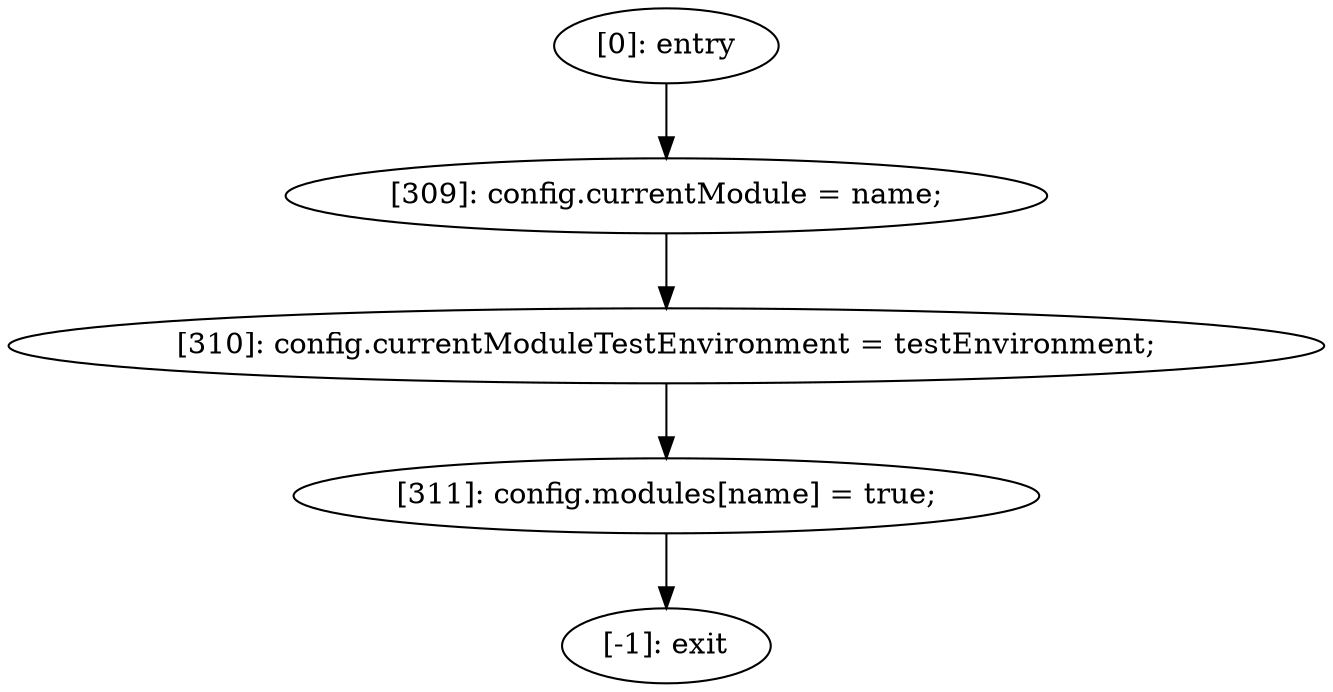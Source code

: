 digraph {
"0" [label="[309]: config.currentModule = name;\n"] 
"1" [label="[310]: config.currentModuleTestEnvironment = testEnvironment;\n"] 
"2" [label="[311]: config.modules[name] = true;\n"] 
"3" [label="[-1]: exit"] 
"4" [label="[0]: entry"] 
"0" -> "1" [label=""] 
"1" -> "2" [label=""] 
"2" -> "3" [label=""] 
"4" -> "0" [label=""] 
}
